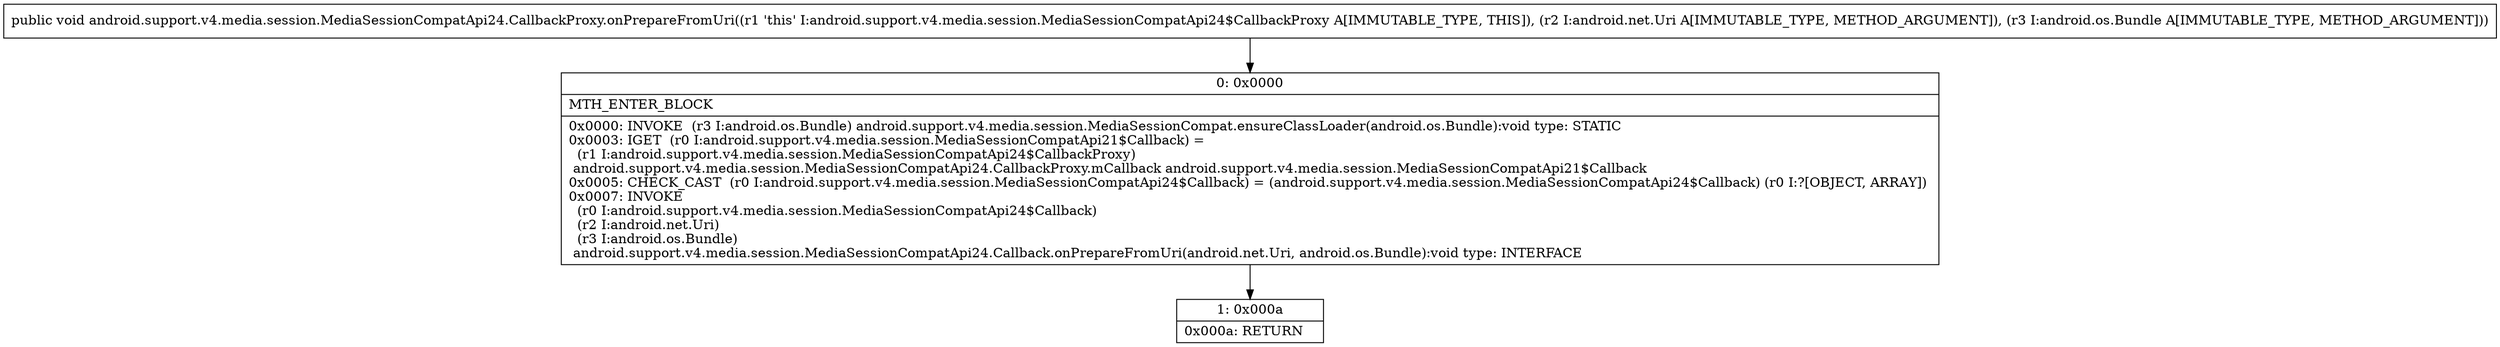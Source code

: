 digraph "CFG forandroid.support.v4.media.session.MediaSessionCompatApi24.CallbackProxy.onPrepareFromUri(Landroid\/net\/Uri;Landroid\/os\/Bundle;)V" {
Node_0 [shape=record,label="{0\:\ 0x0000|MTH_ENTER_BLOCK\l|0x0000: INVOKE  (r3 I:android.os.Bundle) android.support.v4.media.session.MediaSessionCompat.ensureClassLoader(android.os.Bundle):void type: STATIC \l0x0003: IGET  (r0 I:android.support.v4.media.session.MediaSessionCompatApi21$Callback) = \l  (r1 I:android.support.v4.media.session.MediaSessionCompatApi24$CallbackProxy)\l android.support.v4.media.session.MediaSessionCompatApi24.CallbackProxy.mCallback android.support.v4.media.session.MediaSessionCompatApi21$Callback \l0x0005: CHECK_CAST  (r0 I:android.support.v4.media.session.MediaSessionCompatApi24$Callback) = (android.support.v4.media.session.MediaSessionCompatApi24$Callback) (r0 I:?[OBJECT, ARRAY]) \l0x0007: INVOKE  \l  (r0 I:android.support.v4.media.session.MediaSessionCompatApi24$Callback)\l  (r2 I:android.net.Uri)\l  (r3 I:android.os.Bundle)\l android.support.v4.media.session.MediaSessionCompatApi24.Callback.onPrepareFromUri(android.net.Uri, android.os.Bundle):void type: INTERFACE \l}"];
Node_1 [shape=record,label="{1\:\ 0x000a|0x000a: RETURN   \l}"];
MethodNode[shape=record,label="{public void android.support.v4.media.session.MediaSessionCompatApi24.CallbackProxy.onPrepareFromUri((r1 'this' I:android.support.v4.media.session.MediaSessionCompatApi24$CallbackProxy A[IMMUTABLE_TYPE, THIS]), (r2 I:android.net.Uri A[IMMUTABLE_TYPE, METHOD_ARGUMENT]), (r3 I:android.os.Bundle A[IMMUTABLE_TYPE, METHOD_ARGUMENT])) }"];
MethodNode -> Node_0;
Node_0 -> Node_1;
}

